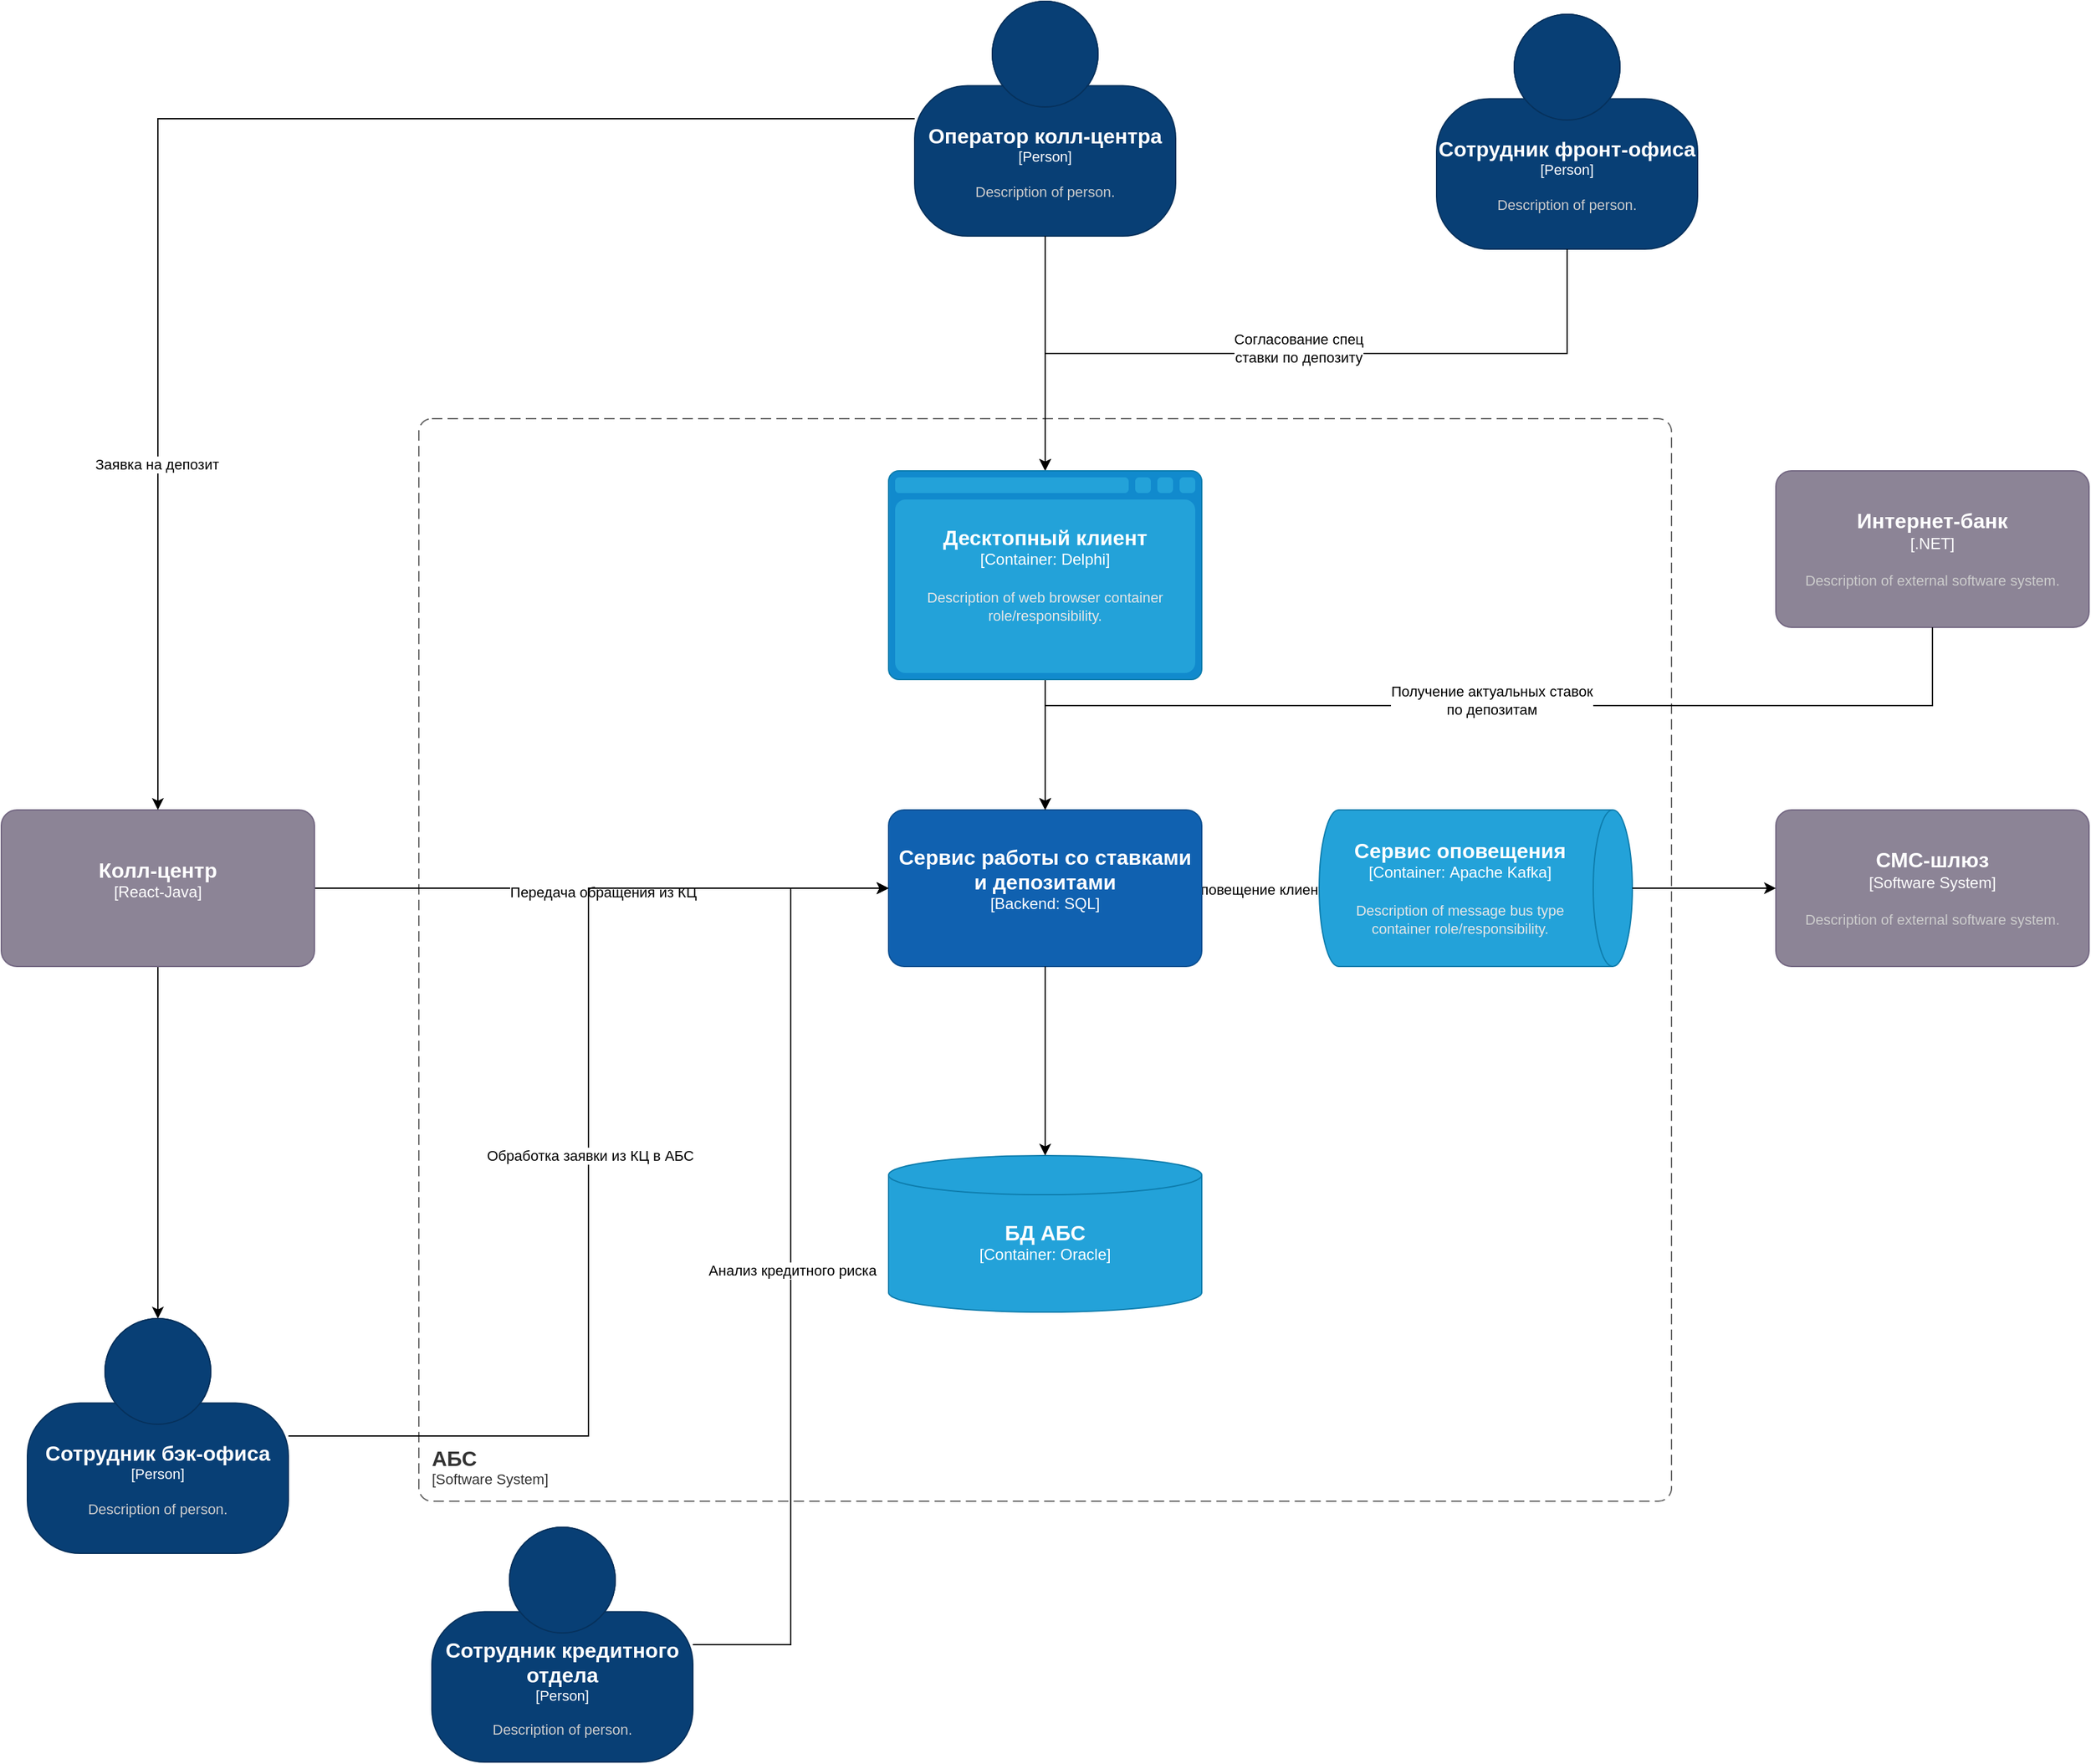 <mxfile version="27.0.9">
  <diagram name="Страница — 1" id="YfNMuYvCxC_7m1Eu_W77">
    <mxGraphModel dx="1847" dy="1400" grid="1" gridSize="10" guides="1" tooltips="1" connect="1" arrows="1" fold="1" page="1" pageScale="1" pageWidth="1827" pageHeight="2169" background="#FFFFFF" math="0" shadow="0">
      <root>
        <mxCell id="0" />
        <mxCell id="1" parent="0" />
        <object placeholders="1" c4Name="АБС" c4Type="SystemScopeBoundary" c4Application="Software System" label="&lt;font style=&quot;font-size: 16px&quot;&gt;&lt;b&gt;&lt;div style=&quot;text-align: left&quot;&gt;%c4Name%&lt;/div&gt;&lt;/b&gt;&lt;/font&gt;&lt;div style=&quot;text-align: left&quot;&gt;[%c4Application%]&lt;/div&gt;" id="QdWi6HSgckDuwVxz4UE0-1">
          <mxCell style="rounded=1;fontSize=11;whiteSpace=wrap;html=1;dashed=1;arcSize=20;fillColor=none;strokeColor=#666666;fontColor=#333333;labelBackgroundColor=none;align=left;verticalAlign=bottom;labelBorderColor=none;spacingTop=0;spacing=10;dashPattern=8 4;metaEdit=1;rotatable=0;perimeter=rectanglePerimeter;noLabel=0;labelPadding=0;allowArrows=0;connectable=0;expand=0;recursiveResize=0;editable=1;pointerEvents=0;absoluteArcSize=1;points=[[0.25,0,0],[0.5,0,0],[0.75,0,0],[1,0.25,0],[1,0.5,0],[1,0.75,0],[0.75,1,0],[0.5,1,0],[0.25,1,0],[0,0.75,0],[0,0.5,0],[0,0.25,0]];" parent="1" vertex="1">
            <mxGeometry x="750" y="610" width="960" height="830" as="geometry" />
          </mxCell>
        </object>
        <mxCell id="QdWi6HSgckDuwVxz4UE0-20" style="edgeStyle=orthogonalEdgeStyle;rounded=0;orthogonalLoop=1;jettySize=auto;html=1;" parent="1" source="QdWi6HSgckDuwVxz4UE0-2" target="QdWi6HSgckDuwVxz4UE0-19" edge="1">
          <mxGeometry relative="1" as="geometry" />
        </mxCell>
        <mxCell id="QdWi6HSgckDuwVxz4UE0-21" style="edgeStyle=orthogonalEdgeStyle;rounded=0;orthogonalLoop=1;jettySize=auto;html=1;" parent="1" source="QdWi6HSgckDuwVxz4UE0-2" target="QdWi6HSgckDuwVxz4UE0-6" edge="1">
          <mxGeometry relative="1" as="geometry" />
        </mxCell>
        <mxCell id="QdWi6HSgckDuwVxz4UE0-22" value="Передача обращения из КЦ" style="edgeLabel;html=1;align=center;verticalAlign=middle;resizable=0;points=[];" parent="QdWi6HSgckDuwVxz4UE0-21" vertex="1" connectable="0">
          <mxGeometry x="0.005" y="-3" relative="1" as="geometry">
            <mxPoint as="offset" />
          </mxGeometry>
        </mxCell>
        <object placeholders="1" c4Name="Колл-центр" c4Type="React-Java" c4Description="" label="&lt;font style=&quot;font-size: 16px&quot;&gt;&lt;b&gt;%c4Name%&lt;/b&gt;&lt;/font&gt;&lt;div&gt;[%c4Type%]&lt;/div&gt;&lt;br&gt;&lt;div&gt;&lt;font style=&quot;font-size: 11px&quot;&gt;&lt;font color=&quot;#cccccc&quot;&gt;%c4Description%&lt;/font&gt;&lt;/div&gt;" id="QdWi6HSgckDuwVxz4UE0-2">
          <mxCell style="rounded=1;whiteSpace=wrap;html=1;labelBackgroundColor=none;fillColor=#8C8496;fontColor=#ffffff;align=center;arcSize=10;strokeColor=#736782;metaEdit=1;resizable=0;points=[[0.25,0,0],[0.5,0,0],[0.75,0,0],[1,0.25,0],[1,0.5,0],[1,0.75,0],[0.75,1,0],[0.5,1,0],[0.25,1,0],[0,0.75,0],[0,0.5,0],[0,0.25,0]];" parent="1" vertex="1">
            <mxGeometry x="430" y="910" width="240" height="120" as="geometry" />
          </mxCell>
        </object>
        <object placeholders="1" c4Name="СМС-шлюз" c4Type="Software System" c4Description="Description of external software system." label="&lt;font style=&quot;font-size: 16px&quot;&gt;&lt;b&gt;%c4Name%&lt;/b&gt;&lt;/font&gt;&lt;div&gt;[%c4Type%]&lt;/div&gt;&lt;br&gt;&lt;div&gt;&lt;font style=&quot;font-size: 11px&quot;&gt;&lt;font color=&quot;#cccccc&quot;&gt;%c4Description%&lt;/font&gt;&lt;/div&gt;" id="QdWi6HSgckDuwVxz4UE0-4">
          <mxCell style="rounded=1;whiteSpace=wrap;html=1;labelBackgroundColor=none;fillColor=#8C8496;fontColor=#ffffff;align=center;arcSize=10;strokeColor=#736782;metaEdit=1;resizable=0;points=[[0.25,0,0],[0.5,0,0],[0.75,0,0],[1,0.25,0],[1,0.5,0],[1,0.75,0],[0.75,1,0],[0.5,1,0],[0.25,1,0],[0,0.75,0],[0,0.5,0],[0,0.25,0]];" parent="1" vertex="1">
            <mxGeometry x="1790" y="910" width="240" height="120" as="geometry" />
          </mxCell>
        </object>
        <mxCell id="QdWi6HSgckDuwVxz4UE0-5" style="edgeStyle=orthogonalEdgeStyle;rounded=0;orthogonalLoop=1;jettySize=auto;html=1;entryX=0.5;entryY=1;entryDx=0;entryDy=0;entryPerimeter=0;" parent="1" source="QdWi6HSgckDuwVxz4UE0-6" target="s8ANFmFdCuUSYgRrSQvq-2" edge="1">
          <mxGeometry relative="1" as="geometry" />
        </mxCell>
        <mxCell id="QdWi6HSgckDuwVxz4UE0-29" value="Оповещение клиента" style="edgeLabel;html=1;align=center;verticalAlign=middle;resizable=0;points=[];" parent="QdWi6HSgckDuwVxz4UE0-5" vertex="1" connectable="0">
          <mxGeometry x="-0.01" y="-1" relative="1" as="geometry">
            <mxPoint as="offset" />
          </mxGeometry>
        </mxCell>
        <object placeholders="1" c4Name="Сервис работы со ставками и депозитами" c4Type="Backend: SQL" c4Description="" label="&lt;font style=&quot;font-size: 16px&quot;&gt;&lt;b&gt;%c4Name%&lt;/b&gt;&lt;/font&gt;&lt;div&gt;[%c4Type%]&lt;/div&gt;&lt;br&gt;&lt;div&gt;&lt;font style=&quot;font-size: 11px&quot;&gt;&lt;font color=&quot;#cccccc&quot;&gt;%c4Description%&lt;/font&gt;&lt;/div&gt;" id="QdWi6HSgckDuwVxz4UE0-6">
          <mxCell style="rounded=1;whiteSpace=wrap;html=1;labelBackgroundColor=none;fillColor=#1061B0;fontColor=#ffffff;align=center;arcSize=10;strokeColor=#0D5091;metaEdit=1;resizable=0;points=[[0.25,0,0],[0.5,0,0],[0.75,0,0],[1,0.25,0],[1,0.5,0],[1,0.75,0],[0.75,1,0],[0.5,1,0],[0.25,1,0],[0,0.75,0],[0,0.5,0],[0,0.25,0]];" parent="1" vertex="1">
            <mxGeometry x="1110" y="910" width="240" height="120" as="geometry" />
          </mxCell>
        </object>
        <object placeholders="1" c4Name="БД АБС" c4Type="Container" c4Technology="Oracle" c4Description="" label="&lt;font style=&quot;font-size: 16px&quot;&gt;&lt;b&gt;%c4Name%&lt;/b&gt;&lt;/font&gt;&lt;div&gt;[%c4Type%:&amp;nbsp;%c4Technology%]&lt;/div&gt;&lt;br&gt;&lt;div&gt;&lt;font style=&quot;font-size: 11px&quot;&gt;&lt;font color=&quot;#E6E6E6&quot;&gt;%c4Description%&lt;/font&gt;&lt;/div&gt;" id="QdWi6HSgckDuwVxz4UE0-7">
          <mxCell style="shape=cylinder3;size=15;whiteSpace=wrap;html=1;boundedLbl=1;rounded=0;labelBackgroundColor=none;fillColor=#23A2D9;fontSize=12;fontColor=#ffffff;align=center;strokeColor=#0E7DAD;metaEdit=1;points=[[0.5,0,0],[1,0.25,0],[1,0.5,0],[1,0.75,0],[0.5,1,0],[0,0.75,0],[0,0.5,0],[0,0.25,0]];resizable=0;" parent="1" vertex="1">
            <mxGeometry x="1110" y="1175" width="240" height="120" as="geometry" />
          </mxCell>
        </object>
        <mxCell id="QdWi6HSgckDuwVxz4UE0-8" style="edgeStyle=orthogonalEdgeStyle;rounded=0;orthogonalLoop=1;jettySize=auto;html=1;exitX=0.5;exitY=1;exitDx=0;exitDy=0;exitPerimeter=0;" parent="1" target="QdWi6HSgckDuwVxz4UE0-6" edge="1" source="s8ANFmFdCuUSYgRrSQvq-1">
          <mxGeometry relative="1" as="geometry">
            <mxPoint x="1230" y="780" as="sourcePoint" />
          </mxGeometry>
        </mxCell>
        <mxCell id="QdWi6HSgckDuwVxz4UE0-12" style="edgeStyle=orthogonalEdgeStyle;rounded=0;orthogonalLoop=1;jettySize=auto;html=1;entryX=0.5;entryY=0;entryDx=0;entryDy=0;entryPerimeter=0;" parent="1" source="QdWi6HSgckDuwVxz4UE0-6" target="QdWi6HSgckDuwVxz4UE0-7" edge="1">
          <mxGeometry relative="1" as="geometry" />
        </mxCell>
        <object placeholders="1" c4Name="Оператор колл-центра" c4Type="Person" c4Description="Description of person." label="&lt;font style=&quot;font-size: 16px&quot;&gt;&lt;b&gt;%c4Name%&lt;/b&gt;&lt;/font&gt;&lt;div&gt;[%c4Type%]&lt;/div&gt;&lt;br&gt;&lt;div&gt;&lt;font style=&quot;font-size: 11px&quot;&gt;&lt;font color=&quot;#cccccc&quot;&gt;%c4Description%&lt;/font&gt;&lt;/div&gt;" id="QdWi6HSgckDuwVxz4UE0-16">
          <mxCell style="html=1;fontSize=11;dashed=0;whiteSpace=wrap;fillColor=#083F75;strokeColor=#06315C;fontColor=#ffffff;shape=mxgraph.c4.person2;align=center;metaEdit=1;points=[[0.5,0,0],[1,0.5,0],[1,0.75,0],[0.75,1,0],[0.5,1,0],[0.25,1,0],[0,0.75,0],[0,0.5,0]];resizable=0;" parent="1" vertex="1">
            <mxGeometry x="1130" y="290" width="200" height="180" as="geometry" />
          </mxCell>
        </object>
        <mxCell id="QdWi6HSgckDuwVxz4UE0-17" style="edgeStyle=orthogonalEdgeStyle;rounded=0;orthogonalLoop=1;jettySize=auto;html=1;entryX=0.5;entryY=0;entryDx=0;entryDy=0;entryPerimeter=0;" parent="1" source="QdWi6HSgckDuwVxz4UE0-16" target="QdWi6HSgckDuwVxz4UE0-2" edge="1">
          <mxGeometry relative="1" as="geometry" />
        </mxCell>
        <mxCell id="QdWi6HSgckDuwVxz4UE0-23" value="Заявка на депозит" style="edgeLabel;html=1;align=center;verticalAlign=middle;resizable=0;points=[];" parent="QdWi6HSgckDuwVxz4UE0-17" vertex="1" connectable="0">
          <mxGeometry x="0.522" y="-1" relative="1" as="geometry">
            <mxPoint as="offset" />
          </mxGeometry>
        </mxCell>
        <mxCell id="QdWi6HSgckDuwVxz4UE0-18" style="edgeStyle=orthogonalEdgeStyle;rounded=0;orthogonalLoop=1;jettySize=auto;html=1;entryX=0.5;entryY=0;entryDx=0;entryDy=0;entryPerimeter=0;" parent="1" source="QdWi6HSgckDuwVxz4UE0-16" target="s8ANFmFdCuUSYgRrSQvq-1" edge="1">
          <mxGeometry relative="1" as="geometry">
            <mxPoint x="1230" y="660" as="targetPoint" />
          </mxGeometry>
        </mxCell>
        <object placeholders="1" c4Name="Сотрудник бэк-офиса" c4Type="Person" c4Description="Description of person." label="&lt;font style=&quot;font-size: 16px&quot;&gt;&lt;b&gt;%c4Name%&lt;/b&gt;&lt;/font&gt;&lt;div&gt;[%c4Type%]&lt;/div&gt;&lt;br&gt;&lt;div&gt;&lt;font style=&quot;font-size: 11px&quot;&gt;&lt;font color=&quot;#cccccc&quot;&gt;%c4Description%&lt;/font&gt;&lt;/div&gt;" id="QdWi6HSgckDuwVxz4UE0-19">
          <mxCell style="html=1;fontSize=11;dashed=0;whiteSpace=wrap;fillColor=#083F75;strokeColor=#06315C;fontColor=#ffffff;shape=mxgraph.c4.person2;align=center;metaEdit=1;points=[[0.5,0,0],[1,0.5,0],[1,0.75,0],[0.75,1,0],[0.5,1,0],[0.25,1,0],[0,0.75,0],[0,0.5,0]];resizable=0;" parent="1" vertex="1">
            <mxGeometry x="450" y="1300" width="200" height="180" as="geometry" />
          </mxCell>
        </object>
        <object placeholders="1" c4Name="Сотрудник кредитного отдела" c4Type="Person" c4Description="Description of person." label="&lt;font style=&quot;font-size: 16px&quot;&gt;&lt;b&gt;%c4Name%&lt;/b&gt;&lt;/font&gt;&lt;div&gt;[%c4Type%]&lt;/div&gt;&lt;br&gt;&lt;div&gt;&lt;font style=&quot;font-size: 11px&quot;&gt;&lt;font color=&quot;#cccccc&quot;&gt;%c4Description%&lt;/font&gt;&lt;/div&gt;" id="QdWi6HSgckDuwVxz4UE0-24">
          <mxCell style="html=1;fontSize=11;dashed=0;whiteSpace=wrap;fillColor=#083F75;strokeColor=#06315C;fontColor=#ffffff;shape=mxgraph.c4.person2;align=center;metaEdit=1;points=[[0.5,0,0],[1,0.5,0],[1,0.75,0],[0.75,1,0],[0.5,1,0],[0.25,1,0],[0,0.75,0],[0,0.5,0]];resizable=0;" parent="1" vertex="1">
            <mxGeometry x="760" y="1460" width="200" height="180" as="geometry" />
          </mxCell>
        </object>
        <mxCell id="QdWi6HSgckDuwVxz4UE0-25" style="edgeStyle=orthogonalEdgeStyle;rounded=0;orthogonalLoop=1;jettySize=auto;html=1;entryX=0;entryY=0.5;entryDx=0;entryDy=0;entryPerimeter=0;" parent="1" source="QdWi6HSgckDuwVxz4UE0-19" target="QdWi6HSgckDuwVxz4UE0-6" edge="1">
          <mxGeometry relative="1" as="geometry" />
        </mxCell>
        <mxCell id="QdWi6HSgckDuwVxz4UE0-26" value="Обработка заявки из КЦ в АБС" style="edgeLabel;html=1;align=center;verticalAlign=middle;resizable=0;points=[];" parent="QdWi6HSgckDuwVxz4UE0-25" vertex="1" connectable="0">
          <mxGeometry x="0.013" y="-1" relative="1" as="geometry">
            <mxPoint as="offset" />
          </mxGeometry>
        </mxCell>
        <mxCell id="QdWi6HSgckDuwVxz4UE0-27" style="edgeStyle=orthogonalEdgeStyle;rounded=0;orthogonalLoop=1;jettySize=auto;html=1;entryX=0;entryY=0.5;entryDx=0;entryDy=0;entryPerimeter=0;" parent="1" source="QdWi6HSgckDuwVxz4UE0-24" target="QdWi6HSgckDuwVxz4UE0-6" edge="1">
          <mxGeometry relative="1" as="geometry" />
        </mxCell>
        <mxCell id="QdWi6HSgckDuwVxz4UE0-28" value="Анализ кредитного риска" style="edgeLabel;html=1;align=center;verticalAlign=middle;resizable=0;points=[];" parent="QdWi6HSgckDuwVxz4UE0-27" vertex="1" connectable="0">
          <mxGeometry x="-0.007" y="-1" relative="1" as="geometry">
            <mxPoint as="offset" />
          </mxGeometry>
        </mxCell>
        <object placeholders="1" c4Name="Сотрудник фронт-офиса" c4Type="Person" c4Description="Description of person." label="&lt;font style=&quot;font-size: 16px&quot;&gt;&lt;b&gt;%c4Name%&lt;/b&gt;&lt;/font&gt;&lt;div&gt;[%c4Type%]&lt;/div&gt;&lt;br&gt;&lt;div&gt;&lt;font style=&quot;font-size: 11px&quot;&gt;&lt;font color=&quot;#cccccc&quot;&gt;%c4Description%&lt;/font&gt;&lt;/div&gt;" id="QdWi6HSgckDuwVxz4UE0-30">
          <mxCell style="html=1;fontSize=11;dashed=0;whiteSpace=wrap;fillColor=#083F75;strokeColor=#06315C;fontColor=#ffffff;shape=mxgraph.c4.person2;align=center;metaEdit=1;points=[[0.5,0,0],[1,0.5,0],[1,0.75,0],[0.75,1,0],[0.5,1,0],[0.25,1,0],[0,0.75,0],[0,0.5,0]];resizable=0;" parent="1" vertex="1">
            <mxGeometry x="1530" y="300" width="200" height="180" as="geometry" />
          </mxCell>
        </object>
        <mxCell id="QdWi6HSgckDuwVxz4UE0-31" style="edgeStyle=orthogonalEdgeStyle;rounded=0;orthogonalLoop=1;jettySize=auto;html=1;entryX=0.5;entryY=0;entryDx=0;entryDy=0;entryPerimeter=0;" parent="1" source="QdWi6HSgckDuwVxz4UE0-30" target="s8ANFmFdCuUSYgRrSQvq-1" edge="1">
          <mxGeometry relative="1" as="geometry">
            <mxPoint x="1350" y="720" as="targetPoint" />
            <Array as="points">
              <mxPoint x="1630" y="560" />
              <mxPoint x="1230" y="560" />
            </Array>
          </mxGeometry>
        </mxCell>
        <mxCell id="QdWi6HSgckDuwVxz4UE0-32" value="Согласование спец&lt;div&gt;ставки по депозиту&lt;/div&gt;" style="edgeLabel;html=1;align=center;verticalAlign=middle;resizable=0;points=[];" parent="QdWi6HSgckDuwVxz4UE0-31" vertex="1" connectable="0">
          <mxGeometry x="0.005" y="-4" relative="1" as="geometry">
            <mxPoint as="offset" />
          </mxGeometry>
        </mxCell>
        <object placeholders="1" c4Name="Интернет-банк" c4Type=".NET" c4Description="Description of external software system." label="&lt;font style=&quot;font-size: 16px&quot;&gt;&lt;b&gt;%c4Name%&lt;/b&gt;&lt;/font&gt;&lt;div&gt;[%c4Type%]&lt;/div&gt;&lt;br&gt;&lt;div&gt;&lt;font style=&quot;font-size: 11px&quot;&gt;&lt;font color=&quot;#cccccc&quot;&gt;%c4Description%&lt;/font&gt;&lt;/div&gt;" id="QdWi6HSgckDuwVxz4UE0-33">
          <mxCell style="rounded=1;whiteSpace=wrap;html=1;labelBackgroundColor=none;fillColor=#8C8496;fontColor=#ffffff;align=center;arcSize=10;strokeColor=#736782;metaEdit=1;resizable=0;points=[[0.25,0,0],[0.5,0,0],[0.75,0,0],[1,0.25,0],[1,0.5,0],[1,0.75,0],[0.75,1,0],[0.5,1,0],[0.25,1,0],[0,0.75,0],[0,0.5,0],[0,0.25,0]];" parent="1" vertex="1">
            <mxGeometry x="1790" y="650" width="240" height="120" as="geometry" />
          </mxCell>
        </object>
        <mxCell id="QdWi6HSgckDuwVxz4UE0-34" style="edgeStyle=orthogonalEdgeStyle;rounded=0;orthogonalLoop=1;jettySize=auto;html=1;entryX=0.5;entryY=0;entryDx=0;entryDy=0;entryPerimeter=0;" parent="1" source="QdWi6HSgckDuwVxz4UE0-33" target="QdWi6HSgckDuwVxz4UE0-6" edge="1">
          <mxGeometry relative="1" as="geometry">
            <Array as="points">
              <mxPoint x="1910" y="830" />
              <mxPoint x="1230" y="830" />
            </Array>
          </mxGeometry>
        </mxCell>
        <mxCell id="QdWi6HSgckDuwVxz4UE0-35" value="Получение актуальных ставок&lt;div&gt;по депозитам&lt;/div&gt;" style="edgeLabel;html=1;align=center;verticalAlign=middle;resizable=0;points=[];" parent="QdWi6HSgckDuwVxz4UE0-34" vertex="1" connectable="0">
          <mxGeometry x="-0.026" y="-4" relative="1" as="geometry">
            <mxPoint x="1" as="offset" />
          </mxGeometry>
        </mxCell>
        <object placeholders="1" c4Name="Десктопный клиент" c4Type="Container" c4Technology="Delphi" c4Description="Description of web browser container role/responsibility." label="&lt;font style=&quot;font-size: 16px&quot;&gt;&lt;b&gt;%c4Name%&lt;/b&gt;&lt;/font&gt;&lt;div&gt;[%c4Type%:&amp;nbsp;%c4Technology%]&lt;/div&gt;&lt;br&gt;&lt;div&gt;&lt;font style=&quot;font-size: 11px&quot;&gt;&lt;font color=&quot;#E6E6E6&quot;&gt;%c4Description%&lt;/font&gt;&lt;/div&gt;" id="s8ANFmFdCuUSYgRrSQvq-1">
          <mxCell style="shape=mxgraph.c4.webBrowserContainer2;whiteSpace=wrap;html=1;boundedLbl=1;rounded=0;labelBackgroundColor=none;strokeColor=#118ACD;fillColor=#23A2D9;strokeColor=#118ACD;strokeColor2=#0E7DAD;fontSize=12;fontColor=#ffffff;align=center;metaEdit=1;points=[[0.5,0,0],[1,0.25,0],[1,0.5,0],[1,0.75,0],[0.5,1,0],[0,0.75,0],[0,0.5,0],[0,0.25,0]];resizable=0;" vertex="1" parent="1">
            <mxGeometry x="1110" y="650" width="240" height="160" as="geometry" />
          </mxCell>
        </object>
        <object placeholders="1" c4Name="Сервис оповещения" c4Type="Container" c4Technology="Apache Kafka" c4Description="Description of message bus type container role/responsibility." label="&lt;font style=&quot;font-size: 16px&quot;&gt;&lt;b&gt;%c4Name%&lt;/b&gt;&lt;/font&gt;&lt;div&gt;[%c4Type%:&amp;nbsp;%c4Technology%]&lt;/div&gt;&lt;br&gt;&lt;div&gt;&lt;font style=&quot;font-size: 11px&quot;&gt;&lt;font color=&quot;#E6E6E6&quot;&gt;%c4Description%&lt;/font&gt;&lt;/div&gt;" id="s8ANFmFdCuUSYgRrSQvq-2">
          <mxCell style="shape=cylinder3;size=15;direction=south;whiteSpace=wrap;html=1;boundedLbl=1;rounded=0;labelBackgroundColor=none;fillColor=#23A2D9;fontSize=12;fontColor=#ffffff;align=center;strokeColor=#0E7DAD;metaEdit=1;points=[[0.5,0,0],[1,0.25,0],[1,0.5,0],[1,0.75,0],[0.5,1,0],[0,0.75,0],[0,0.5,0],[0,0.25,0]];resizable=0;" vertex="1" parent="1">
            <mxGeometry x="1440" y="910" width="240" height="120" as="geometry" />
          </mxCell>
        </object>
        <mxCell id="s8ANFmFdCuUSYgRrSQvq-3" style="edgeStyle=orthogonalEdgeStyle;rounded=0;orthogonalLoop=1;jettySize=auto;html=1;entryX=0;entryY=0.5;entryDx=0;entryDy=0;entryPerimeter=0;" edge="1" parent="1" source="s8ANFmFdCuUSYgRrSQvq-2" target="QdWi6HSgckDuwVxz4UE0-4">
          <mxGeometry relative="1" as="geometry" />
        </mxCell>
      </root>
    </mxGraphModel>
  </diagram>
</mxfile>
